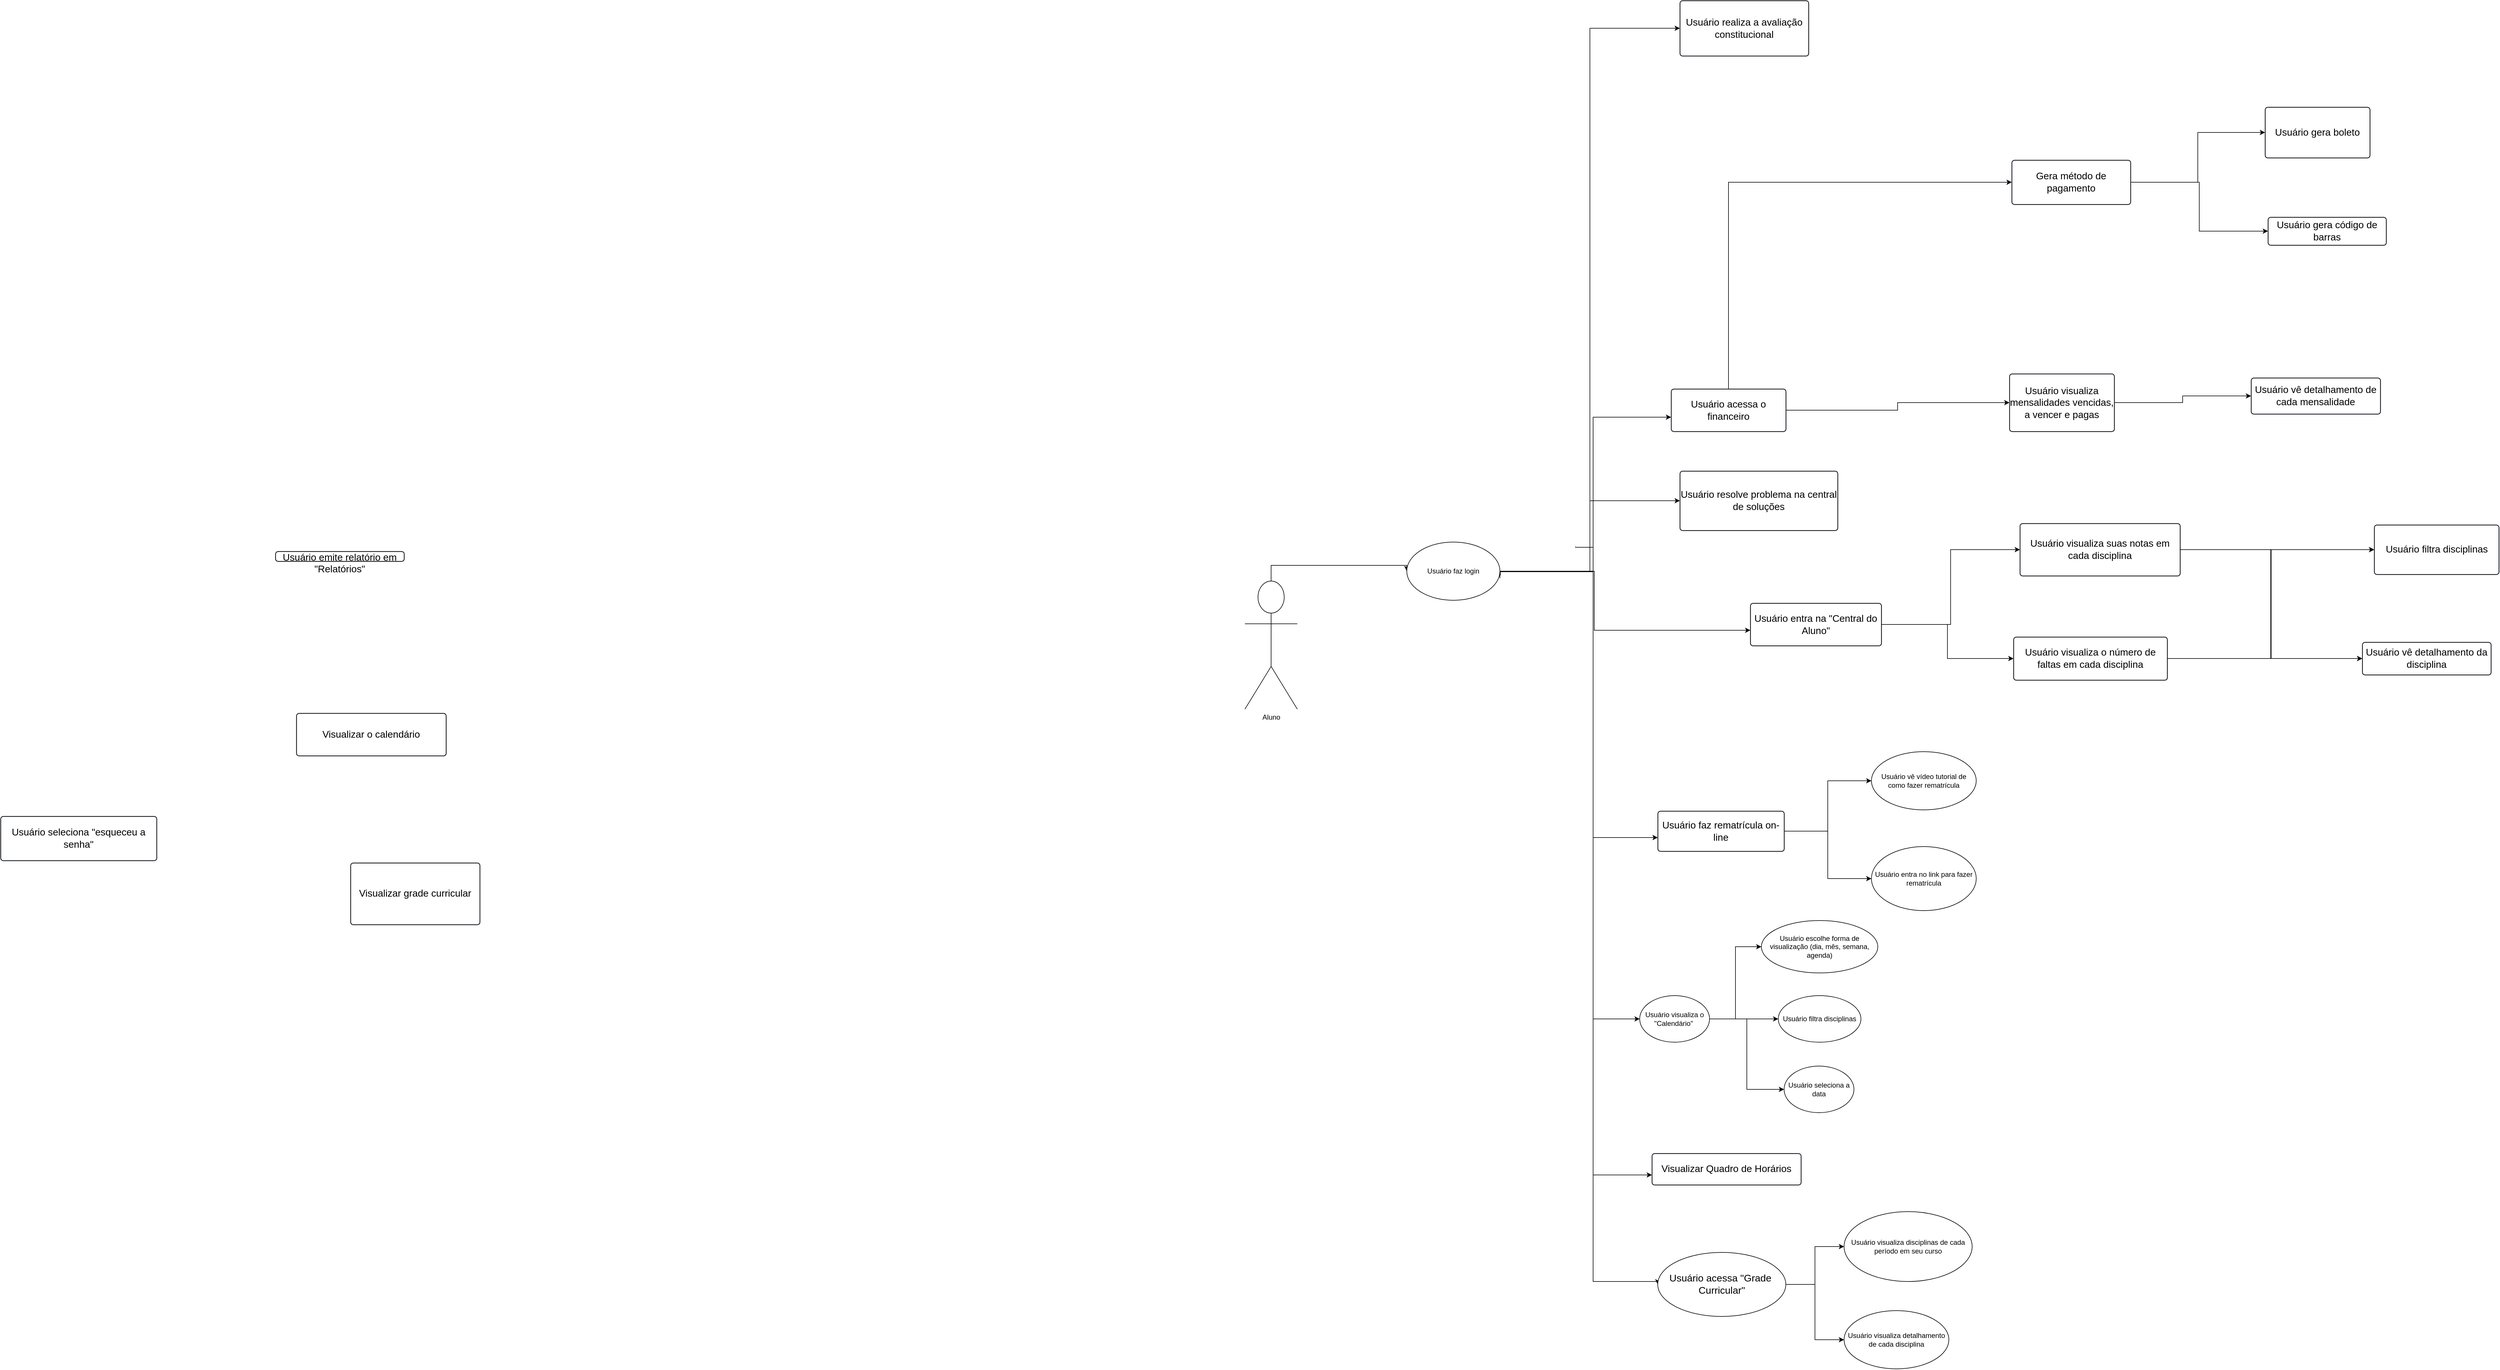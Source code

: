 <mxfile version="24.7.17">
  <diagram name="Página-1" id="IIgTtOmfX2RyDvhCvTBE">
    <mxGraphModel dx="4480" dy="4210" grid="1" gridSize="10" guides="1" tooltips="1" connect="1" arrows="1" fold="1" page="1" pageScale="1" pageWidth="827" pageHeight="1169" math="0" shadow="0">
      <root>
        <mxCell id="0" />
        <mxCell id="1" parent="0" />
        <mxCell id="e5OpwMNv2B2QkPRnAw4D-1" value="" style="html=1;overflow=block;blockSpacing=1;whiteSpace=wrap;ellipse;container=1;pointerEvents=0;collapsible=0;recursiveResize=0;fontSize=13;spacing=0;strokeColor=#unset;fillOpacity=0;rounded=1;absoluteArcSize=1;arcSize=9;fillColor=#000000;strokeWidth=NaN;lucidId=Y.~frDhy4yKe;" parent="1" vertex="1">
          <mxGeometry x="1080" y="-67" width="314" height="140" as="geometry" />
        </mxCell>
        <mxCell id="e5OpwMNv2B2QkPRnAw4D-2" value="" style="html=1;overflow=block;blockSpacing=1;whiteSpace=wrap;ellipse;container=1;pointerEvents=0;collapsible=0;recursiveResize=0;fontSize=13;spacing=0;strokeColor=#unset;fillOpacity=0;rounded=1;absoluteArcSize=1;arcSize=9;fillColor=#000000;strokeWidth=NaN;lucidId=Q~~ft_3wy2R-;" parent="1" vertex="1">
          <mxGeometry x="270" y="-23" width="284" height="103" as="geometry" />
        </mxCell>
        <mxCell id="e5OpwMNv2B2QkPRnAw4D-3" value="" style="html=1;overflow=block;blockSpacing=1;whiteSpace=wrap;ellipse;container=1;pointerEvents=0;collapsible=0;recursiveResize=0;fontSize=13;spacing=0;strokeColor=#unset;fillOpacity=0;rounded=1;absoluteArcSize=1;arcSize=9;fillColor=#000000;strokeWidth=NaN;lucidId=Eaag7vFq_rkK;" parent="1" vertex="1">
          <mxGeometry x="240" y="112" width="358" height="141" as="geometry" />
        </mxCell>
        <mxCell id="e5OpwMNv2B2QkPRnAw4D-4" value="" style="html=1;overflow=block;blockSpacing=1;whiteSpace=wrap;ellipse;container=1;pointerEvents=0;collapsible=0;recursiveResize=0;fontSize=13;spacing=0;strokeColor=#unset;fillOpacity=0;rounded=1;absoluteArcSize=1;arcSize=9;fillColor=#000000;strokeWidth=NaN;lucidId=mcageydQGY9z;" parent="1" vertex="1">
          <mxGeometry x="750" y="-68" width="343" height="142" as="geometry" />
        </mxCell>
        <mxCell id="e5OpwMNv2B2QkPRnAw4D-5" value="" style="html=1;overflow=block;blockSpacing=1;whiteSpace=wrap;ellipse;container=1;pointerEvents=0;collapsible=0;recursiveResize=0;fontSize=13;spacing=0;strokeColor=#unset;fillOpacity=0;rounded=1;absoluteArcSize=1;arcSize=9;fillColor=#000000;strokeWidth=NaN;lucidId=ddagG1QzPClm;" parent="1" vertex="1">
          <mxGeometry x="2115" y="154" width="296" height="133" as="geometry" />
        </mxCell>
        <mxCell id="e5OpwMNv2B2QkPRnAw4D-6" value="" style="html=1;overflow=block;blockSpacing=1;whiteSpace=wrap;ellipse;container=1;pointerEvents=0;collapsible=0;recursiveResize=0;fontSize=13;spacing=0;strokeColor=#unset;fillOpacity=0;rounded=1;absoluteArcSize=1;arcSize=9;fillColor=#000000;strokeWidth=NaN;lucidId=NdagpB1rLRM-;" parent="1" vertex="1">
          <mxGeometry x="2385" y="336" width="341" height="143" as="geometry" />
        </mxCell>
        <mxCell id="e5OpwMNv2B2QkPRnAw4D-7" value="" style="html=1;overflow=block;blockSpacing=1;whiteSpace=wrap;ellipse;container=1;pointerEvents=0;collapsible=0;recursiveResize=0;fontSize=13;spacing=0;strokeColor=#unset;fillOpacity=0;rounded=1;absoluteArcSize=1;arcSize=9;fillColor=#000000;strokeWidth=NaN;lucidId=jeagK1TZLon7;" parent="1" vertex="1">
          <mxGeometry x="3090" y="214" width="289" height="143" as="geometry" />
        </mxCell>
        <mxCell id="e5OpwMNv2B2QkPRnAw4D-8" value="" style="html=1;overflow=block;blockSpacing=1;whiteSpace=wrap;ellipse;container=1;pointerEvents=0;collapsible=0;recursiveResize=0;fontSize=13;spacing=0;strokeColor=#unset;fillOpacity=0;rounded=1;absoluteArcSize=1;arcSize=9;fillColor=#000000;strokeWidth=NaN;lucidId=RfagXSF.b_IG;" parent="1" vertex="1">
          <mxGeometry x="3585" y="-373" width="367" height="172" as="geometry" />
        </mxCell>
        <mxCell id="e5OpwMNv2B2QkPRnAw4D-9" value="" style="html=1;overflow=block;blockSpacing=1;whiteSpace=wrap;ellipse;container=1;pointerEvents=0;collapsible=0;recursiveResize=0;fontSize=13;spacing=0;strokeColor=#unset;fillOpacity=0;rounded=1;absoluteArcSize=1;arcSize=9;fillColor=#000000;strokeWidth=NaN;lucidId=-nagajI_LvL3;" parent="1" vertex="1">
          <mxGeometry x="3131" y="-443" width="270" height="122" as="geometry" />
        </mxCell>
        <mxCell id="e5OpwMNv2B2QkPRnAw4D-10" value="" style="html=1;overflow=block;blockSpacing=1;whiteSpace=wrap;ellipse;container=1;pointerEvents=0;collapsible=0;recursiveResize=0;fontSize=13;spacing=0;strokeColor=#unset;fillOpacity=0;rounded=1;absoluteArcSize=1;arcSize=9;fillColor=#000000;strokeWidth=NaN;lucidId=WpagX4FR4gD3;" parent="1" vertex="1">
          <mxGeometry x="3121" y="-608" width="263" height="102" as="geometry" />
        </mxCell>
        <mxCell id="e5OpwMNv2B2QkPRnAw4D-11" value="" style="html=1;overflow=block;blockSpacing=1;whiteSpace=wrap;ellipse;container=1;pointerEvents=0;collapsible=0;recursiveResize=0;fontSize=13;spacing=0;strokeColor=#unset;fillOpacity=0;rounded=1;absoluteArcSize=1;arcSize=9;fillColor=#000000;strokeWidth=NaN;lucidId=PqagYd1Hs4T0;" parent="1" vertex="1">
          <mxGeometry x="2116" y="-615" width="294" height="116" as="geometry" />
        </mxCell>
        <mxCell id="e5OpwMNv2B2QkPRnAw4D-12" value="" style="html=1;overflow=block;blockSpacing=1;whiteSpace=wrap;ellipse;container=1;pointerEvents=0;collapsible=0;recursiveResize=0;fontSize=13;spacing=0;strokeColor=#unset;fillOpacity=0;rounded=1;absoluteArcSize=1;arcSize=9;fillColor=#000000;strokeWidth=NaN;lucidId=uragK32LG8al;" parent="1" vertex="1">
          <mxGeometry x="720" y="-338" width="294" height="133" as="geometry" />
        </mxCell>
        <mxCell id="e5OpwMNv2B2QkPRnAw4D-13" value="" style="html=1;overflow=block;blockSpacing=1;whiteSpace=wrap;ellipse;container=1;pointerEvents=0;collapsible=0;recursiveResize=0;fontSize=13;spacing=0;strokeColor=#unset;fillOpacity=0;rounded=1;absoluteArcSize=1;arcSize=9;fillColor=#000000;strokeWidth=NaN;lucidId=~MagYrt4~OjG;" parent="1" vertex="1">
          <mxGeometry x="4144" y="-1095" width="240" height="109" as="geometry" />
        </mxCell>
        <mxCell id="e5OpwMNv2B2QkPRnAw4D-14" value="" style="html=1;overflow=block;blockSpacing=1;whiteSpace=wrap;ellipse;container=1;pointerEvents=0;collapsible=0;recursiveResize=0;fontSize=13;spacing=0;strokeColor=#unset;fillOpacity=0;rounded=1;absoluteArcSize=1;arcSize=9;fillColor=#000000;strokeWidth=NaN;lucidId=FNagKLXwvpPt;" parent="1" vertex="1">
          <mxGeometry x="4144" y="-891" width="271" height="91" as="geometry" />
        </mxCell>
        <mxCell id="e5OpwMNv2B2QkPRnAw4D-15" value="" style="html=1;overflow=block;blockSpacing=1;whiteSpace=wrap;ellipse;container=1;pointerEvents=0;collapsible=0;recursiveResize=0;fontSize=13;spacing=0;strokeColor=#unset;fillOpacity=0;rounded=1;absoluteArcSize=1;arcSize=9;fillColor=#000000;strokeWidth=NaN;lucidId=ROag3yyd6gWR;" parent="1" vertex="1">
          <mxGeometry x="3705" y="-625" width="240" height="122" as="geometry" />
        </mxCell>
        <mxCell id="e5OpwMNv2B2QkPRnAw4D-16" value="" style="html=1;overflow=block;blockSpacing=1;whiteSpace=wrap;ellipse;container=1;pointerEvents=0;collapsible=0;recursiveResize=0;fontSize=13;spacing=0;strokeColor=#unset;fillOpacity=0;rounded=1;absoluteArcSize=1;arcSize=9;fillColor=#000000;strokeWidth=NaN;lucidId=_PagpBcSsMX9;" parent="1" vertex="1">
          <mxGeometry x="3705" y="-1016" width="272" height="137" as="geometry" />
        </mxCell>
        <mxCell id="e5OpwMNv2B2QkPRnAw4D-17" value="" style="html=1;overflow=block;blockSpacing=1;whiteSpace=wrap;ellipse;container=1;pointerEvents=0;collapsible=0;recursiveResize=0;fontSize=13;spacing=0;strokeColor=#unset;fillOpacity=0;rounded=1;absoluteArcSize=1;arcSize=9;fillColor=#000000;strokeWidth=NaN;lucidId=KSagWHLwqx-Q;" parent="1" vertex="1">
          <mxGeometry x="4099" y="-630" width="296" height="132" as="geometry" />
        </mxCell>
        <mxCell id="e5OpwMNv2B2QkPRnAw4D-18" value="" style="html=1;overflow=block;blockSpacing=1;whiteSpace=wrap;ellipse;container=1;pointerEvents=0;collapsible=0;recursiveResize=0;fontSize=13;spacing=0;strokeColor=#unset;fillOpacity=0;rounded=1;absoluteArcSize=1;arcSize=9;fillColor=#000000;strokeWidth=NaN;lucidId=S.agqyD3YTH9;" parent="1" vertex="1">
          <mxGeometry x="4179" y="-159" width="432" height="250" as="geometry" />
        </mxCell>
        <mxCell id="e5OpwMNv2B2QkPRnAw4D-19" value="" style="html=1;overflow=block;blockSpacing=1;whiteSpace=wrap;ellipse;container=1;pointerEvents=0;collapsible=0;recursiveResize=0;fontSize=13;spacing=0;strokeColor=#unset;fillOpacity=0;rounded=1;absoluteArcSize=1;arcSize=9;fillColor=#000000;strokeWidth=NaN;lucidId=fabg-TmvuDj1;" parent="1" vertex="1">
          <mxGeometry x="3131" y="-232" width="300" height="152" as="geometry" />
        </mxCell>
        <mxCell id="e5OpwMNv2B2QkPRnAw4D-20" style="edgeStyle=orthogonalEdgeStyle;rounded=0;orthogonalLoop=1;jettySize=auto;html=1;exitX=1;exitY=0.5;exitDx=0;exitDy=0;entryX=0;entryY=0.5;entryDx=0;entryDy=0;" parent="1" source="Pc4sicpr5zxXTXYjzxv1-1" target="e5OpwMNv2B2QkPRnAw4D-36" edge="1">
          <mxGeometry relative="1" as="geometry">
            <mxPoint x="2875" y="-261.5" as="sourcePoint" />
          </mxGeometry>
        </mxCell>
        <mxCell id="e5OpwMNv2B2QkPRnAw4D-21" style="edgeStyle=orthogonalEdgeStyle;rounded=0;orthogonalLoop=1;jettySize=auto;html=1;exitX=1;exitY=0.5;exitDx=0;exitDy=0;entryX=0;entryY=0.5;entryDx=0;entryDy=0;" parent="1" edge="1">
          <mxGeometry relative="1" as="geometry">
            <Array as="points">
              <mxPoint x="2860" y="-249" />
              <mxPoint x="3020" y="-249" />
              <mxPoint x="3020" y="-514" />
            </Array>
            <mxPoint x="2860" y="-238" as="sourcePoint" />
            <mxPoint x="3154" y="-514.5" as="targetPoint" />
          </mxGeometry>
        </mxCell>
        <mxCell id="e5OpwMNv2B2QkPRnAw4D-22" style="edgeStyle=orthogonalEdgeStyle;rounded=0;orthogonalLoop=1;jettySize=auto;html=1;exitX=1.004;exitY=0.47;exitDx=0;exitDy=0;entryX=0;entryY=0.5;entryDx=0;entryDy=0;exitPerimeter=0;" parent="1" edge="1">
          <mxGeometry relative="1" as="geometry">
            <Array as="points">
              <mxPoint x="2861" y="-250" />
              <mxPoint x="3022" y="-250" />
              <mxPoint x="3022" y="-148" />
            </Array>
            <mxPoint x="2860.64" y="-243" as="sourcePoint" />
            <mxPoint x="3290" y="-148.5" as="targetPoint" />
          </mxGeometry>
        </mxCell>
        <mxCell id="e5OpwMNv2B2QkPRnAw4D-23" style="edgeStyle=orthogonalEdgeStyle;rounded=0;orthogonalLoop=1;jettySize=auto;html=1;entryX=0;entryY=0.5;entryDx=0;entryDy=0;" parent="1" edge="1">
          <mxGeometry relative="1" as="geometry">
            <Array as="points">
              <mxPoint x="3020" y="-250" />
              <mxPoint x="3020" y="208" />
            </Array>
            <mxPoint x="2860" y="-239" as="sourcePoint" />
            <mxPoint x="3131" y="207.5" as="targetPoint" />
          </mxGeometry>
        </mxCell>
        <mxCell id="e5OpwMNv2B2QkPRnAw4D-24" style="edgeStyle=orthogonalEdgeStyle;rounded=0;orthogonalLoop=1;jettySize=auto;html=1;exitX=1;exitY=0.5;exitDx=0;exitDy=0;entryX=0;entryY=0.5;entryDx=0;entryDy=0;" parent="1" source="Pc4sicpr5zxXTXYjzxv1-1" target="e5OpwMNv2B2QkPRnAw4D-57" edge="1">
          <mxGeometry relative="1" as="geometry">
            <Array as="points">
              <mxPoint x="3020" y="-250" />
              <mxPoint x="3020" y="519" />
            </Array>
            <mxPoint x="2875" y="-261.5" as="sourcePoint" />
          </mxGeometry>
        </mxCell>
        <mxCell id="e5OpwMNv2B2QkPRnAw4D-25" style="edgeStyle=orthogonalEdgeStyle;rounded=0;orthogonalLoop=1;jettySize=auto;html=1;entryX=0;entryY=0.5;entryDx=0;entryDy=0;exitX=0.998;exitY=0.48;exitDx=0;exitDy=0;exitPerimeter=0;" parent="1" edge="1">
          <mxGeometry relative="1" as="geometry">
            <mxPoint x="2859.68" y="-242" as="sourcePoint" />
            <Array as="points">
              <mxPoint x="2860" y="-250" />
              <mxPoint x="3020" y="-250" />
              <mxPoint x="3020" y="787" />
            </Array>
            <mxPoint x="3121" y="787" as="targetPoint" />
          </mxGeometry>
        </mxCell>
        <mxCell id="e5OpwMNv2B2QkPRnAw4D-26" style="edgeStyle=orthogonalEdgeStyle;rounded=0;orthogonalLoop=1;jettySize=auto;html=1;exitX=1;exitY=0.25;exitDx=0;exitDy=0;entryX=0;entryY=0.5;entryDx=0;entryDy=0;" parent="1" target="e5OpwMNv2B2QkPRnAw4D-76" edge="1">
          <mxGeometry relative="1" as="geometry">
            <mxPoint x="2990" y="-292.37" as="sourcePoint" />
            <mxPoint x="3149" y="900.38" as="targetPoint" />
            <Array as="points">
              <mxPoint x="3020" y="-291" />
              <mxPoint x="3020" y="970" />
              <mxPoint x="3131" y="970" />
            </Array>
          </mxGeometry>
        </mxCell>
        <mxCell id="e5OpwMNv2B2QkPRnAw4D-27" style="edgeStyle=orthogonalEdgeStyle;rounded=0;orthogonalLoop=1;jettySize=auto;html=1;entryX=0;entryY=0.5;entryDx=0;entryDy=0;" parent="1" source="Pc4sicpr5zxXTXYjzxv1-1" target="e5OpwMNv2B2QkPRnAw4D-40" edge="1">
          <mxGeometry relative="1" as="geometry">
            <mxPoint x="2875" y="-261.5" as="sourcePoint" />
          </mxGeometry>
        </mxCell>
        <mxCell id="e5OpwMNv2B2QkPRnAw4D-29" value="Usuário seleciona &quot;esqueceu a senha&quot;" style="html=1;overflow=block;blockSpacing=1;whiteSpace=wrap;fontSize=16.7;spacing=0;strokeColor=#282c33;strokeOpacity=100;fillOpacity=100;rounded=1;absoluteArcSize=1;arcSize=9;fillColor=#ffffff;strokeWidth=1.5;lucidId=Gaag.V0q0CBY;" parent="1" vertex="1">
          <mxGeometry x="285" y="171" width="268" height="76" as="geometry" />
        </mxCell>
        <mxCell id="e5OpwMNv2B2QkPRnAw4D-30" value="Visualizar o calendário" style="html=1;overflow=block;blockSpacing=1;whiteSpace=wrap;fontSize=16.7;spacing=0;strokeColor=#282c33;strokeOpacity=100;fillOpacity=100;rounded=1;absoluteArcSize=1;arcSize=9;fillColor=#ffffff;strokeWidth=1.5;lucidId=ncag5nSuH~FQ;" parent="1" vertex="1">
          <mxGeometry x="793" y="-6" width="257" height="73" as="geometry" />
        </mxCell>
        <mxCell id="e5OpwMNv2B2QkPRnAw4D-31" value="Visualizar grade curricular" style="html=1;overflow=block;blockSpacing=1;whiteSpace=wrap;fontSize=16.7;spacing=0;strokeColor=#282c33;strokeOpacity=100;fillOpacity=100;rounded=1;absoluteArcSize=1;arcSize=9;fillColor=#ffffff;strokeWidth=1.5;lucidId=edagFw2vyw.m;" parent="1" vertex="1">
          <mxGeometry x="886" y="251" width="222" height="106" as="geometry" />
        </mxCell>
        <mxCell id="e5OpwMNv2B2QkPRnAw4D-32" value="Visualizar Quadro de Horários" style="html=1;overflow=block;blockSpacing=1;whiteSpace=wrap;fontSize=16.7;spacing=0;strokeColor=#282c33;strokeOpacity=100;fillOpacity=100;rounded=1;absoluteArcSize=1;arcSize=9;fillColor=#ffffff;strokeWidth=1.5;lucidId=OdageunkFL4_;" parent="1" vertex="1">
          <mxGeometry x="3121" y="750" width="256" height="54" as="geometry" />
        </mxCell>
        <mxCell id="e5OpwMNv2B2QkPRnAw4D-33" style="edgeStyle=orthogonalEdgeStyle;rounded=0;orthogonalLoop=1;jettySize=auto;html=1;exitX=1;exitY=0.5;exitDx=0;exitDy=0;entryX=0;entryY=0.5;entryDx=0;entryDy=0;" parent="1" source="e5OpwMNv2B2QkPRnAw4D-35" target="e5OpwMNv2B2QkPRnAw4D-50" edge="1">
          <mxGeometry relative="1" as="geometry" />
        </mxCell>
        <mxCell id="e5OpwMNv2B2QkPRnAw4D-34" style="edgeStyle=orthogonalEdgeStyle;rounded=0;orthogonalLoop=1;jettySize=auto;html=1;exitX=1;exitY=0.5;exitDx=0;exitDy=0;" parent="1" source="e5OpwMNv2B2QkPRnAw4D-35" target="e5OpwMNv2B2QkPRnAw4D-51" edge="1">
          <mxGeometry relative="1" as="geometry" />
        </mxCell>
        <mxCell id="e5OpwMNv2B2QkPRnAw4D-35" value="Usuário faz rematrícula on-line" style="html=1;overflow=block;blockSpacing=1;whiteSpace=wrap;fontSize=16.7;spacing=0;strokeColor=#282c33;strokeOpacity=100;fillOpacity=100;rounded=1;absoluteArcSize=1;arcSize=9;fillColor=#ffffff;strokeWidth=1.5;lucidId=keagAF9mJs9q;" parent="1" vertex="1">
          <mxGeometry x="3131" y="162" width="217" height="69" as="geometry" />
        </mxCell>
        <mxCell id="e5OpwMNv2B2QkPRnAw4D-36" value="Usuário resolve problema na central de soluções" style="html=1;overflow=block;blockSpacing=1;whiteSpace=wrap;fontSize=16.7;spacing=0;strokeColor=#282c33;strokeOpacity=100;fillOpacity=100;rounded=1;absoluteArcSize=1;arcSize=9;fillColor=#ffffff;strokeWidth=1.5;lucidId=aoag3U4Fi8WB;" parent="1" vertex="1">
          <mxGeometry x="3169" y="-422" width="271" height="102" as="geometry" />
        </mxCell>
        <mxCell id="e5OpwMNv2B2QkPRnAw4D-37" style="edgeStyle=orthogonalEdgeStyle;rounded=0;orthogonalLoop=1;jettySize=auto;html=1;exitX=0.5;exitY=0;exitDx=0;exitDy=0;entryX=0;entryY=0.5;entryDx=0;entryDy=0;" parent="1" source="e5OpwMNv2B2QkPRnAw4D-39" target="e5OpwMNv2B2QkPRnAw4D-48" edge="1">
          <mxGeometry relative="1" as="geometry" />
        </mxCell>
        <mxCell id="e5OpwMNv2B2QkPRnAw4D-38" style="edgeStyle=orthogonalEdgeStyle;rounded=0;orthogonalLoop=1;jettySize=auto;html=1;exitX=1;exitY=0.5;exitDx=0;exitDy=0;entryX=0;entryY=0.5;entryDx=0;entryDy=0;" parent="1" source="e5OpwMNv2B2QkPRnAw4D-39" target="e5OpwMNv2B2QkPRnAw4D-45" edge="1">
          <mxGeometry relative="1" as="geometry" />
        </mxCell>
        <mxCell id="e5OpwMNv2B2QkPRnAw4D-39" value="Usuário acessa o financeiro" style="html=1;overflow=block;blockSpacing=1;whiteSpace=wrap;fontSize=16.7;spacing=0;strokeColor=#282c33;strokeOpacity=100;fillOpacity=100;rounded=1;absoluteArcSize=1;arcSize=9;fillColor=#ffffff;strokeWidth=1.5;lucidId=XpagvJWb4Kwn;" parent="1" vertex="1">
          <mxGeometry x="3154" y="-563" width="197" height="73" as="geometry" />
        </mxCell>
        <mxCell id="e5OpwMNv2B2QkPRnAw4D-40" value="Usuário realiza a avaliação constitucional" style="html=1;overflow=block;blockSpacing=1;whiteSpace=wrap;fontSize=16.7;spacing=0;strokeColor=#282c33;strokeOpacity=100;fillOpacity=100;rounded=1;absoluteArcSize=1;arcSize=9;fillColor=#ffffff;strokeWidth=1.5;lucidId=QqagB81cPDgH;" parent="1" vertex="1">
          <mxGeometry x="3169" y="-1230" width="221" height="95" as="geometry" />
        </mxCell>
        <mxCell id="e5OpwMNv2B2QkPRnAw4D-41" value="Usuário emite relatório em &quot;Relatórios&quot;" style="html=1;overflow=block;blockSpacing=1;whiteSpace=wrap;fontSize=16.7;spacing=0;strokeColor=#282c33;strokeOpacity=100;fillOpacity=100;rounded=1;absoluteArcSize=1;arcSize=9;fillColor=#ffffff;strokeWidth=1.5;lucidId=wragig0bG9mm;" parent="1" vertex="1">
          <mxGeometry x="757" y="-284" width="221" height="17" as="geometry" />
        </mxCell>
        <mxCell id="e5OpwMNv2B2QkPRnAw4D-42" value="Usuário gera boleto" style="html=1;overflow=block;blockSpacing=1;whiteSpace=wrap;fontSize=16.7;spacing=0;strokeColor=#282c33;strokeOpacity=100;fillOpacity=100;rounded=1;absoluteArcSize=1;arcSize=9;fillColor=#ffffff;strokeWidth=1.5;lucidId=aNagrbmweS1.;" parent="1" vertex="1">
          <mxGeometry x="4174" y="-1047" width="180" height="87" as="geometry" />
        </mxCell>
        <mxCell id="e5OpwMNv2B2QkPRnAw4D-43" value="Usuário gera código de barras" style="html=1;overflow=block;blockSpacing=1;whiteSpace=wrap;fontSize=16.7;spacing=0;strokeColor=#282c33;strokeOpacity=100;fillOpacity=100;rounded=1;absoluteArcSize=1;arcSize=9;fillColor=#ffffff;strokeWidth=1.5;lucidId=GNagwMuWGmXu;" parent="1" vertex="1">
          <mxGeometry x="4179" y="-858" width="203" height="48" as="geometry" />
        </mxCell>
        <mxCell id="e5OpwMNv2B2QkPRnAw4D-44" style="edgeStyle=orthogonalEdgeStyle;rounded=0;orthogonalLoop=1;jettySize=auto;html=1;exitX=1;exitY=0.5;exitDx=0;exitDy=0;entryX=0;entryY=0.5;entryDx=0;entryDy=0;" parent="1" source="e5OpwMNv2B2QkPRnAw4D-45" target="e5OpwMNv2B2QkPRnAw4D-49" edge="1">
          <mxGeometry relative="1" as="geometry" />
        </mxCell>
        <mxCell id="e5OpwMNv2B2QkPRnAw4D-45" value="Usuário visualiza mensalidades vencidas, a vencer e pagas" style="html=1;overflow=block;blockSpacing=1;whiteSpace=wrap;fontSize=16.7;spacing=0;strokeColor=#282c33;strokeOpacity=100;fillOpacity=100;rounded=1;absoluteArcSize=1;arcSize=9;fillColor=#ffffff;strokeWidth=1.5;lucidId=TOagGhvxD3LM;" parent="1" vertex="1">
          <mxGeometry x="3735" y="-589" width="180" height="99" as="geometry" />
        </mxCell>
        <mxCell id="e5OpwMNv2B2QkPRnAw4D-46" style="edgeStyle=orthogonalEdgeStyle;rounded=0;orthogonalLoop=1;jettySize=auto;html=1;exitX=1;exitY=0.5;exitDx=0;exitDy=0;entryX=0;entryY=0.5;entryDx=0;entryDy=0;" parent="1" source="e5OpwMNv2B2QkPRnAw4D-48" target="e5OpwMNv2B2QkPRnAw4D-42" edge="1">
          <mxGeometry relative="1" as="geometry" />
        </mxCell>
        <mxCell id="e5OpwMNv2B2QkPRnAw4D-47" style="edgeStyle=orthogonalEdgeStyle;rounded=0;orthogonalLoop=1;jettySize=auto;html=1;exitX=1;exitY=0.5;exitDx=0;exitDy=0;entryX=0;entryY=0.5;entryDx=0;entryDy=0;" parent="1" source="e5OpwMNv2B2QkPRnAw4D-48" target="e5OpwMNv2B2QkPRnAw4D-43" edge="1">
          <mxGeometry relative="1" as="geometry" />
        </mxCell>
        <mxCell id="e5OpwMNv2B2QkPRnAw4D-48" value="Gera método de pagamento" style="html=1;overflow=block;blockSpacing=1;whiteSpace=wrap;fontSize=16.7;spacing=0;strokeColor=#282c33;strokeOpacity=100;fillOpacity=100;rounded=1;absoluteArcSize=1;arcSize=9;fillColor=#ffffff;strokeWidth=1.5;lucidId=~Pag1-Fd03f6;" parent="1" vertex="1">
          <mxGeometry x="3739" y="-956" width="204" height="76" as="geometry" />
        </mxCell>
        <mxCell id="e5OpwMNv2B2QkPRnAw4D-49" value="Usuário vê detalhamento de cada mensalidade" style="html=1;overflow=block;blockSpacing=1;whiteSpace=wrap;fontSize=16.7;spacing=0;strokeColor=#282c33;strokeOpacity=100;fillOpacity=100;rounded=1;absoluteArcSize=1;arcSize=9;fillColor=#ffffff;strokeWidth=1.5;lucidId=LSagF-fGWhoS;" parent="1" vertex="1">
          <mxGeometry x="4150" y="-582" width="222" height="62" as="geometry" />
        </mxCell>
        <mxCell id="e5OpwMNv2B2QkPRnAw4D-50" value="Usuário vê vídeo tutorial de como fazer rematrícula" style="ellipse;whiteSpace=wrap;html=1;" parent="1" vertex="1">
          <mxGeometry x="3498" y="60" width="180" height="100" as="geometry" />
        </mxCell>
        <mxCell id="e5OpwMNv2B2QkPRnAw4D-51" value="Usuário entra no link para fazer rematrícula" style="ellipse;whiteSpace=wrap;html=1;" parent="1" vertex="1">
          <mxGeometry x="3498" y="223" width="180" height="110" as="geometry" />
        </mxCell>
        <mxCell id="e5OpwMNv2B2QkPRnAw4D-52" style="edgeStyle=orthogonalEdgeStyle;rounded=0;orthogonalLoop=1;jettySize=auto;html=1;exitX=0.5;exitY=0;exitDx=0;exitDy=0;exitPerimeter=0;entryX=0;entryY=0.5;entryDx=0;entryDy=0;" parent="1" source="e5OpwMNv2B2QkPRnAw4D-53" target="Pc4sicpr5zxXTXYjzxv1-1" edge="1">
          <mxGeometry relative="1" as="geometry">
            <mxPoint x="2660" y="-261.5" as="targetPoint" />
            <Array as="points">
              <mxPoint x="2467" y="-260" />
            </Array>
          </mxGeometry>
        </mxCell>
        <mxCell id="e5OpwMNv2B2QkPRnAw4D-53" value="Aluno" style="shape=umlActor;verticalLabelPosition=bottom;verticalAlign=top;html=1;outlineConnect=0;" parent="1" vertex="1">
          <mxGeometry x="2422" y="-233" width="90" height="220" as="geometry" />
        </mxCell>
        <mxCell id="e5OpwMNv2B2QkPRnAw4D-54" style="edgeStyle=orthogonalEdgeStyle;rounded=0;orthogonalLoop=1;jettySize=auto;html=1;exitX=1;exitY=0.5;exitDx=0;exitDy=0;entryX=0;entryY=0.5;entryDx=0;entryDy=0;" parent="1" source="e5OpwMNv2B2QkPRnAw4D-57" target="e5OpwMNv2B2QkPRnAw4D-58" edge="1">
          <mxGeometry relative="1" as="geometry" />
        </mxCell>
        <mxCell id="e5OpwMNv2B2QkPRnAw4D-55" style="edgeStyle=orthogonalEdgeStyle;rounded=0;orthogonalLoop=1;jettySize=auto;html=1;exitX=1;exitY=0.5;exitDx=0;exitDy=0;entryX=0;entryY=0.5;entryDx=0;entryDy=0;" parent="1" source="e5OpwMNv2B2QkPRnAw4D-57" target="e5OpwMNv2B2QkPRnAw4D-59" edge="1">
          <mxGeometry relative="1" as="geometry" />
        </mxCell>
        <mxCell id="e5OpwMNv2B2QkPRnAw4D-56" style="edgeStyle=orthogonalEdgeStyle;rounded=0;orthogonalLoop=1;jettySize=auto;html=1;exitX=1;exitY=0.5;exitDx=0;exitDy=0;entryX=0;entryY=0.5;entryDx=0;entryDy=0;" parent="1" source="e5OpwMNv2B2QkPRnAw4D-57" target="e5OpwMNv2B2QkPRnAw4D-60" edge="1">
          <mxGeometry relative="1" as="geometry" />
        </mxCell>
        <mxCell id="e5OpwMNv2B2QkPRnAw4D-57" value="Usuário visualiza o &quot;Calendário&quot;&amp;nbsp;" style="ellipse;whiteSpace=wrap;html=1;" parent="1" vertex="1">
          <mxGeometry x="3100" y="479" width="120" height="80" as="geometry" />
        </mxCell>
        <mxCell id="e5OpwMNv2B2QkPRnAw4D-58" value="Usuário filtra disciplinas" style="ellipse;whiteSpace=wrap;html=1;" parent="1" vertex="1">
          <mxGeometry x="3338" y="479" width="142" height="80" as="geometry" />
        </mxCell>
        <mxCell id="e5OpwMNv2B2QkPRnAw4D-59" value="Usuário seleciona a data" style="ellipse;whiteSpace=wrap;html=1;" parent="1" vertex="1">
          <mxGeometry x="3348" y="600" width="120" height="80" as="geometry" />
        </mxCell>
        <mxCell id="e5OpwMNv2B2QkPRnAw4D-60" value="Usuário escolhe forma de visualização (dia, mês, semana, agenda)" style="ellipse;whiteSpace=wrap;html=1;" parent="1" vertex="1">
          <mxGeometry x="3309" y="350" width="200" height="90" as="geometry" />
        </mxCell>
        <mxCell id="e5OpwMNv2B2QkPRnAw4D-61" value="Usuário vê detalhamento da disciplina" style="html=1;overflow=block;blockSpacing=1;whiteSpace=wrap;fontSize=16.7;spacing=0;strokeColor=#282c33;strokeOpacity=100;fillOpacity=100;rounded=1;absoluteArcSize=1;arcSize=9;fillColor=#ffffff;strokeWidth=1.5;lucidId=V.agT9hImhcR;" parent="1" vertex="1">
          <mxGeometry x="4341" y="-128" width="221" height="56" as="geometry" />
        </mxCell>
        <mxCell id="e5OpwMNv2B2QkPRnAw4D-62" value="" style="html=1;overflow=block;blockSpacing=1;whiteSpace=wrap;ellipse;container=1;pointerEvents=0;collapsible=0;recursiveResize=0;fontSize=13;spacing=0;strokeColor=#unset;fillOpacity=0;rounded=1;absoluteArcSize=1;arcSize=9;fillColor=#000000;strokeWidth=NaN;lucidId=V_agjKaJFIL0;" parent="1" vertex="1">
          <mxGeometry x="4326" y="-360" width="285" height="122" as="geometry" />
        </mxCell>
        <mxCell id="e5OpwMNv2B2QkPRnAw4D-63" value="Usuário filtra disciplinas" style="html=1;overflow=block;blockSpacing=1;whiteSpace=wrap;fontSize=16.7;spacing=0;strokeColor=#282c33;strokeOpacity=100;fillOpacity=100;rounded=1;absoluteArcSize=1;arcSize=9;fillColor=#ffffff;strokeWidth=1.5;lucidId=X_agms8F3l3b;" parent="e5OpwMNv2B2QkPRnAw4D-62" vertex="1">
          <mxGeometry x="35.5" y="30.5" width="214" height="85" as="geometry" />
        </mxCell>
        <mxCell id="e5OpwMNv2B2QkPRnAw4D-64" value="Usuário visualiza suas notas em cada disciplina" style="html=1;overflow=block;blockSpacing=1;whiteSpace=wrap;fontSize=16.7;spacing=0;strokeColor=#282c33;strokeOpacity=100;fillOpacity=100;rounded=1;absoluteArcSize=1;arcSize=9;fillColor=#ffffff;strokeWidth=1.5;lucidId=TfagR_.VnuLy;" parent="1" vertex="1">
          <mxGeometry x="3753" y="-332" width="275" height="90" as="geometry" />
        </mxCell>
        <mxCell id="e5OpwMNv2B2QkPRnAw4D-65" value="" style="html=1;overflow=block;blockSpacing=1;whiteSpace=wrap;ellipse;container=1;pointerEvents=0;collapsible=0;recursiveResize=0;fontSize=13;spacing=0;strokeColor=#unset;fillOpacity=0;rounded=1;absoluteArcSize=1;arcSize=9;fillColor=#000000;strokeWidth=NaN;lucidId=YeagIgFy~XO2;" parent="1" vertex="1">
          <mxGeometry x="3714" y="-183" width="352" height="153" as="geometry" />
        </mxCell>
        <mxCell id="e5OpwMNv2B2QkPRnAw4D-66" value="Usuário visualiza o número de faltas em cada disciplina" style="html=1;overflow=block;blockSpacing=1;whiteSpace=wrap;fontSize=16.7;spacing=0;strokeColor=#282c33;strokeOpacity=100;fillOpacity=100;rounded=1;absoluteArcSize=1;arcSize=9;fillColor=#ffffff;strokeWidth=1.5;lucidId=Zeag9wcReGp1;" parent="e5OpwMNv2B2QkPRnAw4D-65" vertex="1">
          <mxGeometry x="28" y="46" width="264" height="74" as="geometry" />
        </mxCell>
        <mxCell id="e5OpwMNv2B2QkPRnAw4D-67" value="Usuário entra na &quot;Central do Aluno&quot;" style="html=1;overflow=block;blockSpacing=1;whiteSpace=wrap;fontSize=16.7;spacing=0;strokeColor=#282c33;strokeOpacity=100;fillOpacity=100;rounded=1;absoluteArcSize=1;arcSize=9;fillColor=#ffffff;strokeWidth=1.5;lucidId=iabgqO2KLxVr;" parent="1" vertex="1">
          <mxGeometry x="3290" y="-195" width="225" height="73" as="geometry" />
        </mxCell>
        <mxCell id="e5OpwMNv2B2QkPRnAw4D-68" style="edgeStyle=orthogonalEdgeStyle;rounded=0;orthogonalLoop=1;jettySize=auto;html=1;exitX=1;exitY=0.5;exitDx=0;exitDy=0;entryX=0;entryY=0.5;entryDx=0;entryDy=0;" parent="1" source="e5OpwMNv2B2QkPRnAw4D-66" target="e5OpwMNv2B2QkPRnAw4D-61" edge="1">
          <mxGeometry relative="1" as="geometry" />
        </mxCell>
        <mxCell id="e5OpwMNv2B2QkPRnAw4D-69" style="edgeStyle=orthogonalEdgeStyle;rounded=0;orthogonalLoop=1;jettySize=auto;html=1;exitX=1;exitY=0.5;exitDx=0;exitDy=0;entryX=0;entryY=0.5;entryDx=0;entryDy=0;" parent="1" source="e5OpwMNv2B2QkPRnAw4D-64" target="e5OpwMNv2B2QkPRnAw4D-61" edge="1">
          <mxGeometry relative="1" as="geometry" />
        </mxCell>
        <mxCell id="e5OpwMNv2B2QkPRnAw4D-70" style="edgeStyle=orthogonalEdgeStyle;rounded=0;orthogonalLoop=1;jettySize=auto;html=1;exitX=1;exitY=0.5;exitDx=0;exitDy=0;entryX=0;entryY=0.5;entryDx=0;entryDy=0;" parent="1" source="e5OpwMNv2B2QkPRnAw4D-64" target="e5OpwMNv2B2QkPRnAw4D-63" edge="1">
          <mxGeometry relative="1" as="geometry" />
        </mxCell>
        <mxCell id="e5OpwMNv2B2QkPRnAw4D-71" style="edgeStyle=orthogonalEdgeStyle;rounded=0;orthogonalLoop=1;jettySize=auto;html=1;exitX=1;exitY=0.5;exitDx=0;exitDy=0;entryX=0;entryY=0.5;entryDx=0;entryDy=0;" parent="1" source="e5OpwMNv2B2QkPRnAw4D-66" target="e5OpwMNv2B2QkPRnAw4D-63" edge="1">
          <mxGeometry relative="1" as="geometry" />
        </mxCell>
        <mxCell id="e5OpwMNv2B2QkPRnAw4D-72" style="edgeStyle=orthogonalEdgeStyle;rounded=0;orthogonalLoop=1;jettySize=auto;html=1;exitX=1;exitY=0.5;exitDx=0;exitDy=0;entryX=0;entryY=0.5;entryDx=0;entryDy=0;" parent="1" source="e5OpwMNv2B2QkPRnAw4D-67" target="e5OpwMNv2B2QkPRnAw4D-64" edge="1">
          <mxGeometry relative="1" as="geometry" />
        </mxCell>
        <mxCell id="e5OpwMNv2B2QkPRnAw4D-73" style="edgeStyle=orthogonalEdgeStyle;rounded=0;orthogonalLoop=1;jettySize=auto;html=1;exitX=1;exitY=0.5;exitDx=0;exitDy=0;entryX=0;entryY=0.5;entryDx=0;entryDy=0;" parent="1" source="e5OpwMNv2B2QkPRnAw4D-67" target="e5OpwMNv2B2QkPRnAw4D-66" edge="1">
          <mxGeometry relative="1" as="geometry" />
        </mxCell>
        <mxCell id="e5OpwMNv2B2QkPRnAw4D-74" style="edgeStyle=orthogonalEdgeStyle;rounded=0;orthogonalLoop=1;jettySize=auto;html=1;exitX=1;exitY=0.5;exitDx=0;exitDy=0;entryX=0;entryY=0.5;entryDx=0;entryDy=0;" parent="1" source="e5OpwMNv2B2QkPRnAw4D-76" target="e5OpwMNv2B2QkPRnAw4D-77" edge="1">
          <mxGeometry relative="1" as="geometry" />
        </mxCell>
        <mxCell id="e5OpwMNv2B2QkPRnAw4D-75" style="edgeStyle=orthogonalEdgeStyle;rounded=0;orthogonalLoop=1;jettySize=auto;html=1;exitX=1;exitY=0.5;exitDx=0;exitDy=0;entryX=0;entryY=0.5;entryDx=0;entryDy=0;" parent="1" source="e5OpwMNv2B2QkPRnAw4D-76" target="e5OpwMNv2B2QkPRnAw4D-78" edge="1">
          <mxGeometry relative="1" as="geometry" />
        </mxCell>
        <mxCell id="e5OpwMNv2B2QkPRnAw4D-76" value="&lt;font style=&quot;font-size: 17px;&quot;&gt;Usuário acessa &quot;Grade&amp;nbsp; Curricular&quot;&lt;/font&gt;" style="ellipse;whiteSpace=wrap;html=1;" parent="1" vertex="1">
          <mxGeometry x="3131" y="920" width="220" height="110" as="geometry" />
        </mxCell>
        <mxCell id="e5OpwMNv2B2QkPRnAw4D-77" value="Usuário visualiza disciplinas de cada período em seu curso" style="ellipse;whiteSpace=wrap;html=1;" parent="1" vertex="1">
          <mxGeometry x="3451" y="850" width="220" height="120" as="geometry" />
        </mxCell>
        <mxCell id="e5OpwMNv2B2QkPRnAw4D-78" value="Usuário visualiza detalhamento de cada disciplina" style="ellipse;whiteSpace=wrap;html=1;" parent="1" vertex="1">
          <mxGeometry x="3451" y="1020" width="180" height="100" as="geometry" />
        </mxCell>
        <mxCell id="Pc4sicpr5zxXTXYjzxv1-1" value="Usuário faz login" style="ellipse;whiteSpace=wrap;html=1;" vertex="1" parent="1">
          <mxGeometry x="2700" y="-300" width="160" height="100" as="geometry" />
        </mxCell>
      </root>
    </mxGraphModel>
  </diagram>
</mxfile>
